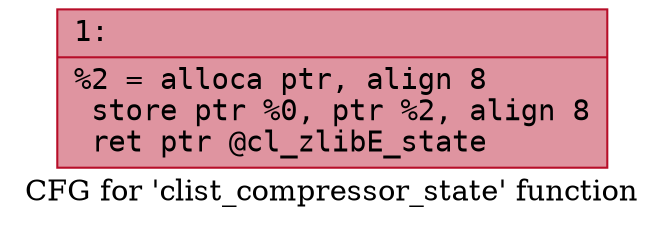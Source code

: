 digraph "CFG for 'clist_compressor_state' function" {
	label="CFG for 'clist_compressor_state' function";

	Node0x600001c99f40 [shape=record,color="#b70d28ff", style=filled, fillcolor="#b70d2870" fontname="Courier",label="{1:\l|  %2 = alloca ptr, align 8\l  store ptr %0, ptr %2, align 8\l  ret ptr @cl_zlibE_state\l}"];
}
